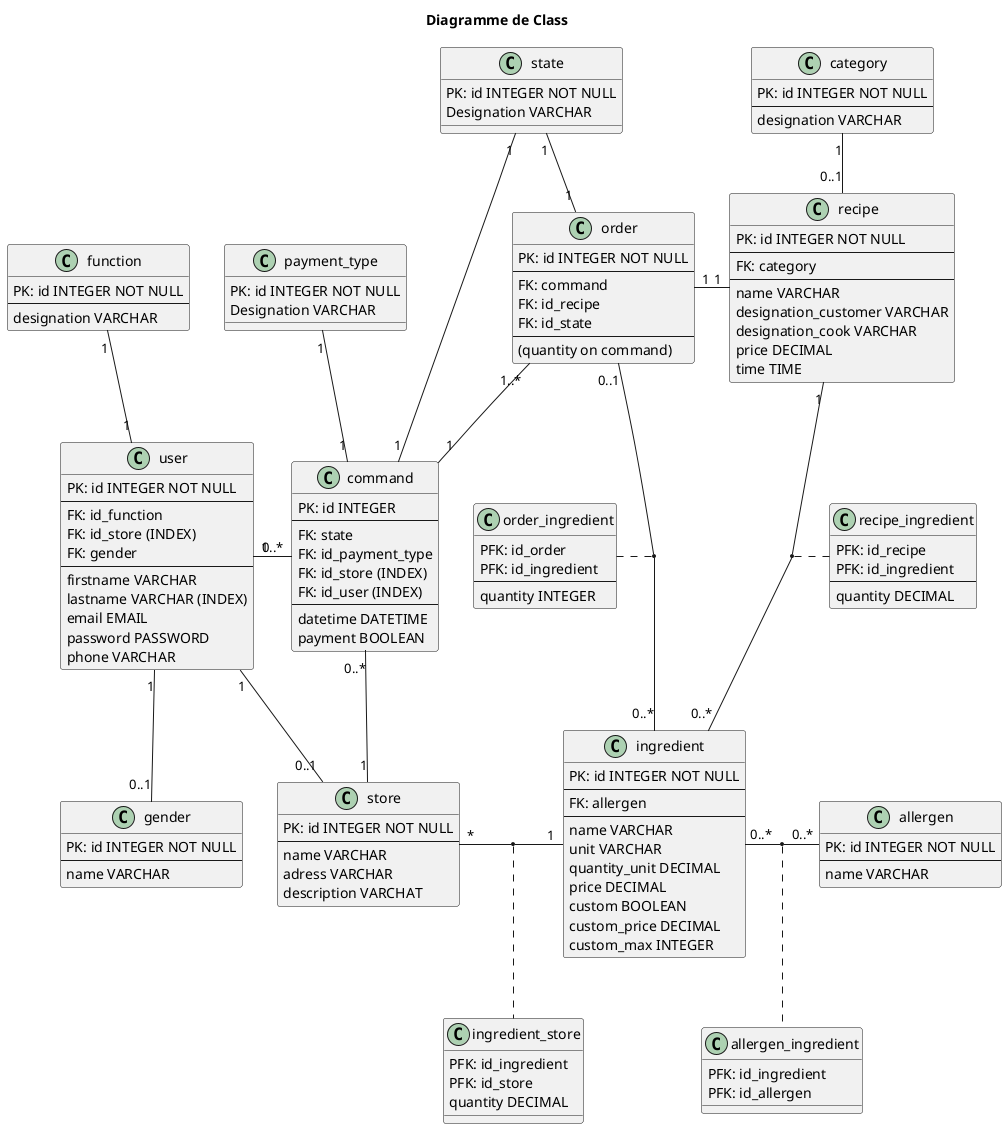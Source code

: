 @startuml 7_RelationalModel
title Diagramme de Class

class user{
    PK: id INTEGER NOT NULL
    --
    FK: id_function
    FK: id_store (INDEX)
    FK: gender
    --
    firstname VARCHAR
    lastname VARCHAR (INDEX)
    email EMAIL
    password PASSWORD
    phone VARCHAR
}

class gender {
    PK: id INTEGER NOT NULL
    --
    name VARCHAR
}

class function {
    PK: id INTEGER NOT NULL
    --
    designation VARCHAR
}

class command{
    PK: id INTEGER
    --
    FK: state
    FK: id_payment_type
    FK: id_store (INDEX)
    FK: id_user (INDEX)
    --
    datetime DATETIME
    payment BOOLEAN
}

class state {
    PK: id INTEGER NOT NULL
    Designation VARCHAR
}

class payment_type {
    PK: id INTEGER NOT NULL
    Designation VARCHAR
}

class order{
    PK: id INTEGER NOT NULL
    --
    FK: command
    FK: id_recipe
    FK: id_state
    --
    (quantity on command)
}

class recipe{
    PK: id INTEGER NOT NULL
    --
    FK: category
    --
    name VARCHAR
    designation_customer VARCHAR
    designation_cook VARCHAR
    price DECIMAL
    time TIME
}

class category {
    PK: id INTEGER NOT NULL
    --
    designation VARCHAR
}

class ingredient{
    PK: id INTEGER NOT NULL
    --
    FK: allergen
    --
    name VARCHAR
    unit VARCHAR
    quantity_unit DECIMAL
    price DECIMAL
    custom BOOLEAN
    custom_price DECIMAL
    custom_max INTEGER
}

class allergen{
    PK: id INTEGER NOT NULL
    --
    name VARCHAR
}

class store{
    PK: id INTEGER NOT NULL
    --
    name VARCHAR
    adress VARCHAR
    description VARCHAT
}

class ingredient_store {
    PFK: id_ingredient
    PFK: id_store
    quantity DECIMAL
}

class recipe_ingredient{
    PFK: id_recipe
    PFK: id_ingredient
    --
    quantity DECIMAL
}

class allergen_ingredient {
    PFK: id_ingredient
    PFK: id_allergen
}

class order_ingredient {
    PFK: id_order
    PFK: id_ingredient
    --
    quantity INTEGER
}

store "*" - "1" ingredient
(store, ingredient) .. ingredient_store
ingredient "0..*" - "0..*" allergen
(ingredient, allergen) .. allergen_ingredient
recipe "1" -- "0..*" ingredient
(recipe, ingredient) . recipe_ingredient
order "0..1" -- "0..*" ingredient
order_ingredient . (order, ingredient)


order "1" - "1" recipe
order "1..*" -- "1" command
user "1" - "0..*" command
command "0..*" -- "1" store
user "1" -- "0..1" store
function "1" -- "1" user
state "1" - "1" command
state "1" -- "1" order
user "1" -- "0..1" gender
payment_type "1" -- "1" command
' recipe "0..1" - "1" category
category "1" -- "0..1" recipe


@enduml